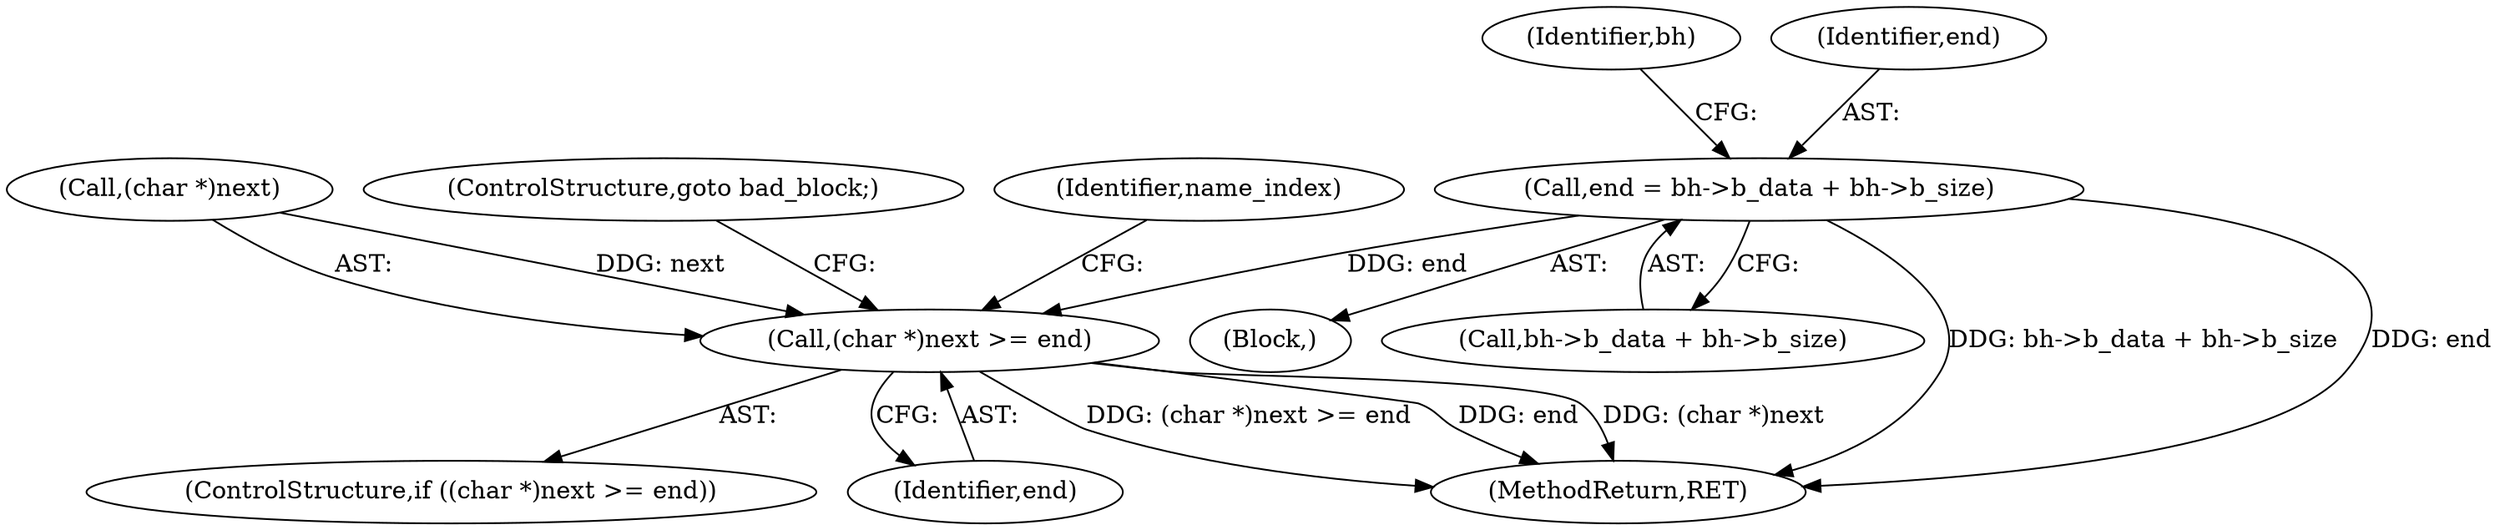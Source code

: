 digraph "0_linux_be0726d33cb8f411945884664924bed3cb8c70ee_7@integer" {
"1000201" [label="(Call,end = bh->b_data + bh->b_size)"];
"1000261" [label="(Call,(char *)next >= end)"];
"1000262" [label="(Call,(char *)next)"];
"1000382" [label="(MethodReturn,RET)"];
"1000266" [label="(ControlStructure,goto bad_block;)"];
"1000203" [label="(Call,bh->b_data + bh->b_size)"];
"1000109" [label="(Block,)"];
"1000270" [label="(Identifier,name_index)"];
"1000261" [label="(Call,(char *)next >= end)"];
"1000260" [label="(ControlStructure,if ((char *)next >= end))"];
"1000215" [label="(Identifier,bh)"];
"1000265" [label="(Identifier,end)"];
"1000201" [label="(Call,end = bh->b_data + bh->b_size)"];
"1000202" [label="(Identifier,end)"];
"1000201" -> "1000109"  [label="AST: "];
"1000201" -> "1000203"  [label="CFG: "];
"1000202" -> "1000201"  [label="AST: "];
"1000203" -> "1000201"  [label="AST: "];
"1000215" -> "1000201"  [label="CFG: "];
"1000201" -> "1000382"  [label="DDG: bh->b_data + bh->b_size"];
"1000201" -> "1000382"  [label="DDG: end"];
"1000201" -> "1000261"  [label="DDG: end"];
"1000261" -> "1000260"  [label="AST: "];
"1000261" -> "1000265"  [label="CFG: "];
"1000262" -> "1000261"  [label="AST: "];
"1000265" -> "1000261"  [label="AST: "];
"1000266" -> "1000261"  [label="CFG: "];
"1000270" -> "1000261"  [label="CFG: "];
"1000261" -> "1000382"  [label="DDG: end"];
"1000261" -> "1000382"  [label="DDG: (char *)next"];
"1000261" -> "1000382"  [label="DDG: (char *)next >= end"];
"1000262" -> "1000261"  [label="DDG: next"];
}
